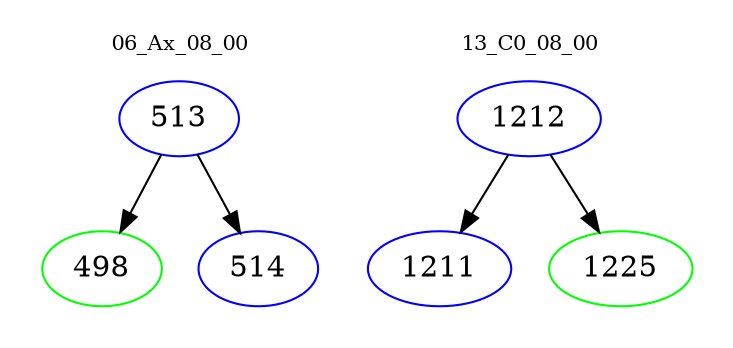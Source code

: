 digraph{
subgraph cluster_0 {
color = white
label = "06_Ax_08_00";
fontsize=10;
T0_513 [label="513", color="blue"]
T0_513 -> T0_498 [color="black"]
T0_498 [label="498", color="green"]
T0_513 -> T0_514 [color="black"]
T0_514 [label="514", color="blue"]
}
subgraph cluster_1 {
color = white
label = "13_C0_08_00";
fontsize=10;
T1_1212 [label="1212", color="blue"]
T1_1212 -> T1_1211 [color="black"]
T1_1211 [label="1211", color="blue"]
T1_1212 -> T1_1225 [color="black"]
T1_1225 [label="1225", color="green"]
}
}
